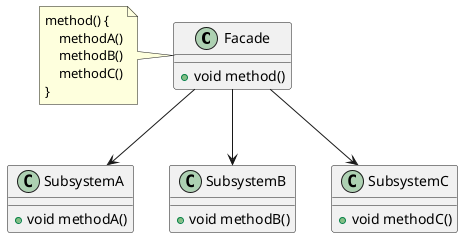 @startuml

class Facade {
+void method()
}
note left of Facade
method() {
    methodA()
    methodB()
    methodC()
}
end note

class SubsystemA{
+void methodA()
}
class SubsystemB{
+void methodB()
}
class SubsystemC{
+void methodC()
}

/' --> means has '/
Facade --> SubsystemA
Facade --> SubsystemB
Facade --> SubsystemC

@enduml